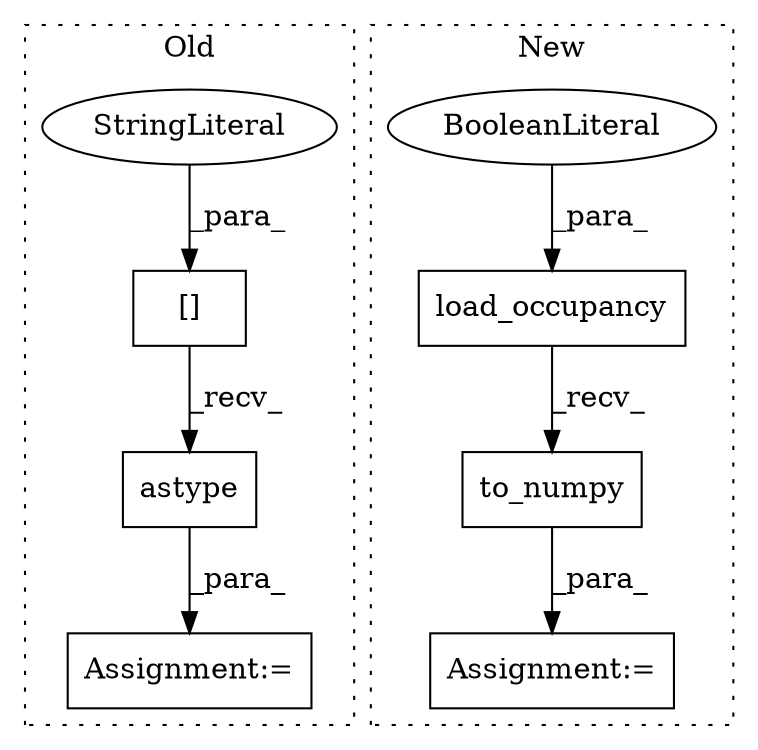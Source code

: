 digraph G {
subgraph cluster0 {
1 [label="astype" a="32" s="4222,4232" l="7,1" shape="box"];
3 [label="[]" a="2" s="4194,4220" l="15,1" shape="box"];
6 [label="Assignment:=" a="7" s="4193" l="1" shape="box"];
7 [label="StringLiteral" a="45" s="4209" l="11" shape="ellipse"];
label = "Old";
style="dotted";
}
subgraph cluster1 {
2 [label="load_occupancy" a="32" s="3817,3836" l="15,1" shape="box"];
4 [label="BooleanLiteral" a="9" s="3832" l="4" shape="ellipse"];
5 [label="Assignment:=" a="7" s="3815" l="2" shape="box"];
8 [label="to_numpy" a="32" s="3838" l="10" shape="box"];
label = "New";
style="dotted";
}
1 -> 6 [label="_para_"];
2 -> 8 [label="_recv_"];
3 -> 1 [label="_recv_"];
4 -> 2 [label="_para_"];
7 -> 3 [label="_para_"];
8 -> 5 [label="_para_"];
}
